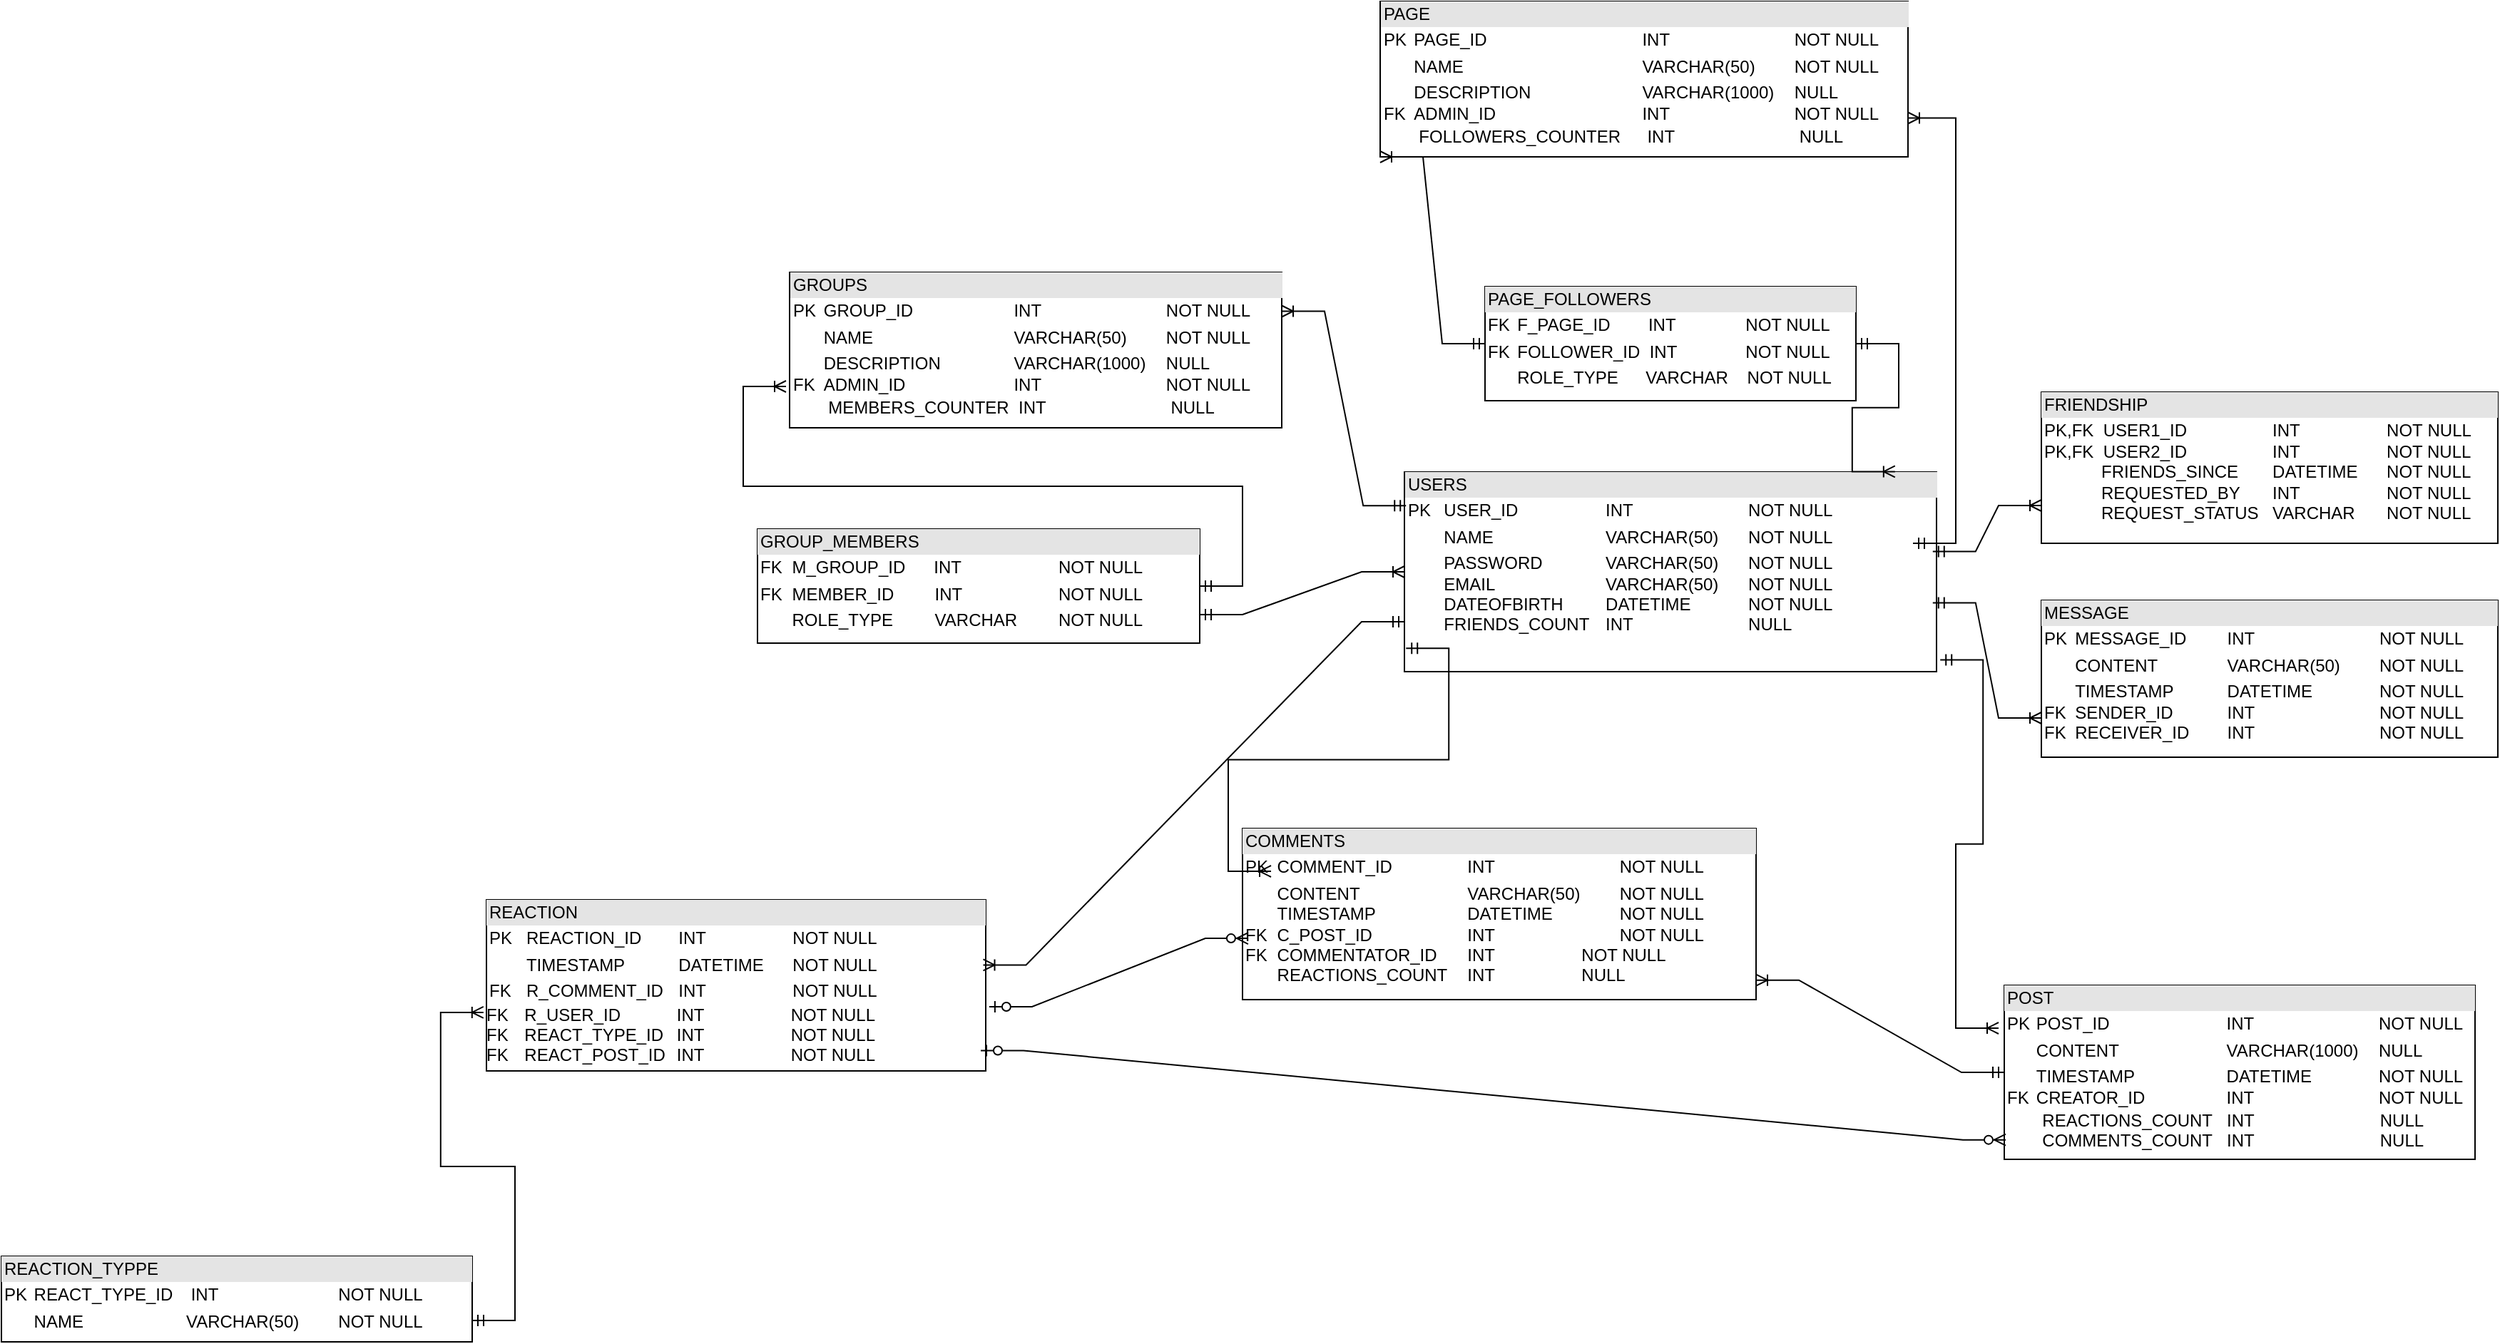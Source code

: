 <mxfile version="24.9.1">
  <diagram name="Страница-1" id="IS2qXMdY61r8HZ79lu6E">
    <mxGraphModel grid="1" page="1" gridSize="10" guides="1" tooltips="1" connect="1" arrows="1" fold="1" pageScale="1" pageWidth="827" pageHeight="1169" math="0" shadow="0">
      <root>
        <mxCell id="0" />
        <mxCell id="1" parent="0" />
        <mxCell id="DYjvcYLRsU3aBC14JjmE-11" value="&lt;div style=&quot;box-sizing:border-box;width:100%;background:#e4e4e4;padding:2px;&quot;&gt;USERS&lt;/div&gt;&lt;table style=&quot;width:100%;font-size:1em;&quot; cellpadding=&quot;2&quot; cellspacing=&quot;0&quot;&gt;&lt;tbody&gt;&lt;tr&gt;&lt;td&gt;PK&lt;/td&gt;&lt;td&gt;USER_ID&amp;nbsp;&lt;span style=&quot;white-space: pre;&quot;&gt;&#x9;&lt;span style=&quot;white-space: pre;&quot;&gt;&#x9;&lt;/span&gt; &lt;/span&gt;&amp;nbsp;INT&amp;nbsp;&lt;span style=&quot;white-space: pre;&quot;&gt;&#x9;&lt;/span&gt;&lt;span style=&quot;white-space: pre;&quot;&gt;&#x9;&lt;span style=&quot;white-space: pre;&quot;&gt;&#x9;&lt;/span&gt;&lt;/span&gt;NOT NULL&lt;/td&gt;&lt;/tr&gt;&lt;tr&gt;&lt;td&gt;&lt;br&gt;&lt;/td&gt;&lt;td&gt;NAME&amp;nbsp;&lt;span style=&quot;white-space: pre;&quot;&gt;&#x9;&lt;/span&gt;&lt;span style=&quot;white-space: pre;&quot;&gt;&#x9;&lt;span style=&quot;white-space: pre;&quot;&gt;&#x9;&lt;/span&gt; &lt;/span&gt;&amp;nbsp;VARCHAR(50)&amp;nbsp;&lt;span style=&quot;white-space: pre;&quot;&gt;&#x9;&lt;/span&gt;NOT NULL&lt;/td&gt;&lt;/tr&gt;&lt;tr&gt;&lt;td&gt;&lt;/td&gt;&lt;td&gt;PASSWORD&lt;span style=&quot;white-space: pre;&quot;&gt;&#x9;&lt;span style=&quot;white-space: pre;&quot;&gt;&#x9;&lt;/span&gt; &lt;/span&gt;&amp;nbsp;VARCHAR(50)&lt;span style=&quot;white-space: pre;&quot;&gt;&#x9;&lt;/span&gt;NOT NULL&lt;br&gt;EMAIL&amp;nbsp;&lt;span style=&quot;white-space: pre;&quot;&gt;&#x9;&lt;/span&gt;&lt;span style=&quot;white-space: pre;&quot;&gt;&#x9;&lt;span style=&quot;white-space: pre;&quot;&gt;&#x9;&lt;/span&gt; &lt;/span&gt;&amp;nbsp;VARCHAR(50)&lt;span style=&quot;white-space: pre;&quot;&gt;&#x9;&lt;/span&gt;NOT NULL&lt;br&gt;DATEOFBIRTH &lt;span style=&quot;white-space: pre;&quot;&gt;&#x9;&lt;/span&gt;&amp;nbsp; DATETIME&lt;span style=&quot;white-space: pre;&quot;&gt;&#x9;&lt;/span&gt;&lt;span style=&quot;white-space: pre;&quot;&gt;&#x9;&lt;/span&gt;NOT NULL&lt;br&gt;FRIENDS_COUNT&lt;span style=&quot;white-space: pre;&quot;&gt;&#x9;&amp;nbsp;&lt;/span&gt;&amp;nbsp;INT&amp;nbsp;&lt;span style=&quot;white-space: pre;&quot;&gt;&#x9;&lt;span style=&quot;white-space: pre;&quot;&gt;&#x9;&lt;/span&gt; &lt;span style=&quot;white-space: pre;&quot;&gt;&#x9;&lt;/span&gt;N&lt;/span&gt;ULL&lt;br&gt;&lt;br&gt;&lt;/td&gt;&lt;/tr&gt;&lt;/tbody&gt;&lt;/table&gt;" style="verticalAlign=top;align=left;overflow=fill;html=1;whiteSpace=wrap;" vertex="1" parent="1">
          <mxGeometry x="853.5" y="640" width="373" height="140" as="geometry" />
        </mxCell>
        <mxCell id="DYjvcYLRsU3aBC14JjmE-16" value="&lt;div style=&quot;box-sizing:border-box;width:100%;background:#e4e4e4;padding:2px;&quot;&gt;FRIENDSHIP&lt;/div&gt;&lt;table style=&quot;width:100%;font-size:1em;&quot; cellpadding=&quot;2&quot; cellspacing=&quot;0&quot;&gt;&lt;tbody&gt;&lt;tr&gt;&lt;td&gt;PK,FK&amp;nbsp; USER1_ID&lt;span style=&quot;white-space: pre;&quot;&gt;&#x9;&lt;span style=&quot;white-space: pre;&quot;&gt;&#x9;&lt;/span&gt;&lt;span style=&quot;white-space: pre;&quot;&gt;&#x9;&lt;/span&gt;&lt;/span&gt;INT&lt;span style=&quot;white-space: pre;&quot;&gt;&#x9;&lt;span style=&quot;white-space: pre;&quot;&gt;&#x9;&#x9;&lt;/span&gt;NOT&lt;/span&gt;&amp;nbsp;&lt;span style=&quot;white-space: pre;&quot;&gt;NULL&lt;br&gt;&lt;/span&gt;PK,FK&amp;nbsp; USER2_ID&lt;span style=&quot;white-space: pre;&quot;&gt;&#x9;&lt;span style=&quot;white-space: pre;&quot;&gt;&#x9;&lt;/span&gt;&lt;span style=&quot;white-space: pre;&quot;&gt;&#x9;&lt;/span&gt;&lt;/span&gt;INT&amp;nbsp;&lt;span style=&quot;white-space: pre;&quot;&gt;&#x9;&lt;/span&gt;&lt;span style=&quot;white-space: pre;&quot;&gt;&#x9;&lt;span style=&quot;white-space: pre;&quot;&gt;&#x9;&lt;/span&gt;&lt;/span&gt;NOT NULL&lt;br&gt;&lt;span style=&quot;white-space: pre;&quot;&gt;&#x9;&lt;/span&gt;&amp;nbsp; &amp;nbsp; FRIENDS_SINCE&amp;nbsp;&lt;span style=&quot;white-space: pre;&quot;&gt;&#x9;&lt;/span&gt;DATETIME&amp;nbsp;&lt;span style=&quot;white-space: pre;&quot;&gt;&#x9;&lt;/span&gt;NOT NULL&lt;br&gt;&lt;span style=&quot;white-space: pre;&quot;&gt;&#x9;&lt;/span&gt;&amp;nbsp; &amp;nbsp; REQUESTED_BY&amp;nbsp;&lt;span style=&quot;white-space: pre;&quot;&gt;&#x9;&lt;/span&gt;INT&amp;nbsp;&lt;span style=&quot;white-space: pre;&quot;&gt;&#x9;&lt;span style=&quot;white-space: pre;&quot;&gt;&#x9;&lt;/span&gt;&lt;span style=&quot;white-space: pre;&quot;&gt;&#x9;&lt;/span&gt;&lt;/span&gt;NOT NULL&lt;br&gt;&lt;span style=&quot;white-space: pre;&quot;&gt;&#x9;&lt;/span&gt;&amp;nbsp; &amp;nbsp; REQUEST_STATUS&lt;span style=&quot;white-space: pre;&quot;&gt;&#x9;&lt;/span&gt;VARCHAR&lt;span style=&quot;white-space: pre;&quot;&gt;&#x9;&lt;/span&gt;NOT NULL&lt;br&gt;&lt;br&gt;&lt;br&gt;&lt;/td&gt;&lt;td&gt;&lt;br&gt;&lt;/td&gt;&lt;/tr&gt;&lt;/tbody&gt;&lt;/table&gt;" style="verticalAlign=top;align=left;overflow=fill;html=1;whiteSpace=wrap;" vertex="1" parent="1">
          <mxGeometry x="1300" y="584" width="320" height="106" as="geometry" />
        </mxCell>
        <mxCell id="DYjvcYLRsU3aBC14JjmE-18" value="&lt;div style=&quot;box-sizing:border-box;width:100%;background:#e4e4e4;padding:2px;&quot;&gt;MESSAGE&lt;/div&gt;&lt;table style=&quot;width:100%;font-size:1em;&quot; cellpadding=&quot;2&quot; cellspacing=&quot;0&quot;&gt;&lt;tbody&gt;&lt;tr&gt;&lt;td&gt;PK&lt;/td&gt;&lt;td&gt;MESSAGE_ID&lt;span style=&quot;white-space: pre;&quot;&gt;&#x9;&lt;/span&gt;&lt;span style=&quot;white-space: pre;&quot;&gt;&#x9;&lt;/span&gt;INT&amp;nbsp;&lt;span style=&quot;white-space: pre;&quot;&gt;&#x9;&lt;/span&gt;&lt;span style=&quot;white-space: pre;&quot;&gt;&#x9;&lt;span style=&quot;white-space: pre;&quot;&gt;&#x9;&lt;/span&gt;&lt;span style=&quot;white-space: pre;&quot;&gt;&#x9;&lt;/span&gt;&lt;/span&gt;NOT NULL&lt;/td&gt;&lt;/tr&gt;&lt;tr&gt;&lt;td&gt;&lt;br&gt;&lt;/td&gt;&lt;td&gt;CONTENT&amp;nbsp;&lt;span style=&quot;white-space: pre;&quot;&gt;&#x9;&lt;/span&gt;&lt;span style=&quot;white-space: pre;&quot;&gt;&#x9;&lt;/span&gt;VARCHAR(50)&lt;span style=&quot;white-space: pre;&quot;&gt;&#x9;&lt;/span&gt;NOT NULL&lt;/td&gt;&lt;/tr&gt;&lt;tr&gt;&lt;td&gt;&lt;br&gt;FK&lt;br&gt;FK&lt;/td&gt;&lt;td&gt;TIMESTAMP&lt;span style=&quot;white-space: pre;&quot;&gt;&#x9;&lt;/span&gt;&lt;span style=&quot;white-space: pre;&quot;&gt;&#x9;&lt;/span&gt;DATETIME&lt;span style=&quot;white-space: pre;&quot;&gt;&#x9;&lt;/span&gt;&lt;span style=&quot;white-space: pre;&quot;&gt;&#x9;&lt;/span&gt;NOT NULL&lt;br&gt;SENDER_ID&lt;span style=&quot;white-space: pre;&quot;&gt;&#x9;&lt;/span&gt;&lt;span style=&quot;white-space: pre;&quot;&gt;&#x9;&lt;/span&gt;INT&amp;nbsp;&lt;span style=&quot;white-space: pre;&quot;&gt;&#x9;&lt;/span&gt;&lt;span style=&quot;white-space: pre;&quot;&gt;&#x9;&lt;/span&gt;&lt;span style=&quot;white-space: pre;&quot;&gt;&#x9;&lt;/span&gt;&lt;span style=&quot;white-space: pre;&quot;&gt;&#x9;&lt;/span&gt;NOT NULL&lt;br&gt;RECEIVER_ID&lt;span style=&quot;white-space: pre;&quot;&gt;&#x9;&lt;/span&gt;INT&amp;nbsp;&lt;span style=&quot;white-space: pre;&quot;&gt;&#x9;&lt;/span&gt;&lt;span style=&quot;white-space: pre;&quot;&gt;&#x9;&lt;/span&gt;&lt;span style=&quot;white-space: pre;&quot;&gt;&#x9;&lt;/span&gt;&lt;span style=&quot;white-space: pre;&quot;&gt;&#x9;&lt;/span&gt;NOT NULL&lt;/td&gt;&lt;/tr&gt;&lt;/tbody&gt;&lt;/table&gt;" style="verticalAlign=top;align=left;overflow=fill;html=1;whiteSpace=wrap;" vertex="1" parent="1">
          <mxGeometry x="1300" y="730" width="320" height="110" as="geometry" />
        </mxCell>
        <mxCell id="DYjvcYLRsU3aBC14JjmE-19" value="&lt;div style=&quot;box-sizing:border-box;width:100%;background:#e4e4e4;padding:2px;&quot;&gt;POST&lt;/div&gt;&lt;table style=&quot;width:100%;font-size:1em;&quot; cellpadding=&quot;2&quot; cellspacing=&quot;0&quot;&gt;&lt;tbody&gt;&lt;tr&gt;&lt;td&gt;PK&lt;/td&gt;&lt;td&gt;POST_ID&amp;nbsp;&lt;span style=&quot;white-space: pre;&quot;&gt;&#x9;&lt;span style=&quot;white-space: pre;&quot;&gt;&#x9;&lt;/span&gt;&lt;span style=&quot;white-space: pre;&quot;&gt;&#x9;&lt;/span&gt;&lt;/span&gt;INT&amp;nbsp;&lt;span style=&quot;white-space: pre;&quot;&gt;&#x9;&lt;/span&gt;&lt;span style=&quot;white-space: pre;&quot;&gt;&#x9;&lt;span style=&quot;white-space: pre;&quot;&gt;&#x9;&lt;/span&gt;&lt;span style=&quot;white-space: pre;&quot;&gt;&#x9;&lt;/span&gt;&lt;/span&gt;NOT NULL&lt;/td&gt;&lt;/tr&gt;&lt;tr&gt;&lt;td&gt;&lt;br&gt;&lt;/td&gt;&lt;td&gt;CONTENT&amp;nbsp;&lt;span style=&quot;white-space: pre;&quot;&gt;&#x9;&lt;span style=&quot;white-space: pre;&quot;&gt;&#x9;&lt;/span&gt;&lt;span style=&quot;white-space: pre;&quot;&gt;&#x9;&lt;/span&gt;&lt;/span&gt;VARCHAR(1000)&amp;nbsp;&lt;span style=&quot;white-space: pre;&quot;&gt;&#x9;&lt;/span&gt;NULL&lt;/td&gt;&lt;/tr&gt;&lt;tr&gt;&lt;td&gt;&lt;br&gt;FK&lt;/td&gt;&lt;td&gt;TIMESTAMP&amp;nbsp;&lt;span style=&quot;white-space: pre;&quot;&gt;&#x9;&lt;span style=&quot;white-space: pre;&quot;&gt;&#x9;&lt;/span&gt;&lt;span style=&quot;white-space: pre;&quot;&gt;&#x9;&lt;/span&gt;&lt;/span&gt;DATETIME&lt;span style=&quot;white-space: pre;&quot;&gt;&#x9;&lt;/span&gt;&lt;span style=&quot;white-space: pre;&quot;&gt;&#x9;&lt;/span&gt;NOT NULL&lt;br&gt;CREATOR_ID&lt;span style=&quot;white-space: pre;&quot;&gt;&#x9;&lt;/span&gt;&lt;span style=&quot;white-space: pre;&quot;&gt;&#x9;&lt;/span&gt;&lt;span style=&quot;white-space: pre;&quot;&gt;&#x9;&lt;/span&gt;INT&lt;span style=&quot;white-space: pre;&quot;&gt;&#x9;&lt;/span&gt;&lt;span style=&quot;white-space: pre;&quot;&gt;&#x9;&lt;/span&gt;&lt;span style=&quot;white-space: pre;&quot;&gt;&#x9;&lt;/span&gt;&lt;span style=&quot;white-space: pre;&quot;&gt;&#x9;&lt;/span&gt;NOT NULL&lt;br&gt;&lt;/td&gt;&lt;/tr&gt;&lt;/tbody&gt;&lt;/table&gt;&lt;span style=&quot;white-space: pre;&quot;&gt;&#x9;&lt;/span&gt;REACTIONS_COUNT&amp;nbsp; &amp;nbsp;INT&lt;span style=&quot;white-space: pre;&quot;&gt;&#x9;&lt;/span&gt;&lt;span style=&quot;white-space: pre;&quot;&gt;&#x9;&lt;/span&gt;&amp;nbsp; &lt;span style=&quot;white-space: pre;&quot;&gt;&#x9;&amp;nbsp;&lt;/span&gt;&amp;nbsp; &amp;nbsp; &amp;nbsp; NULL&lt;div&gt;&lt;span style=&quot;white-space: pre;&quot;&gt;&#x9;&lt;/span&gt;COMMENTS_COUNT&amp;nbsp; &amp;nbsp;INT&lt;span style=&quot;white-space: pre;&quot;&gt;&#x9;&lt;/span&gt;&lt;span style=&quot;white-space: pre;&quot;&gt;&#x9;&lt;/span&gt;&lt;span style=&quot;white-space: pre;&quot;&gt;&#x9;&lt;/span&gt;&amp;nbsp; &amp;nbsp; &amp;nbsp; &amp;nbsp;NULL&lt;br&gt;&lt;/div&gt;" style="verticalAlign=top;align=left;overflow=fill;html=1;whiteSpace=wrap;" vertex="1" parent="1">
          <mxGeometry x="1274" y="1000" width="330" height="122" as="geometry" />
        </mxCell>
        <mxCell id="DYjvcYLRsU3aBC14JjmE-20" value="&lt;div style=&quot;box-sizing:border-box;width:100%;background:#e4e4e4;padding:2px;&quot;&gt;REACTION&lt;/div&gt;&lt;table style=&quot;width:100%;font-size:1em;&quot; cellpadding=&quot;2&quot; cellspacing=&quot;0&quot;&gt;&lt;tbody&gt;&lt;tr&gt;&lt;td&gt;PK&lt;/td&gt;&lt;td&gt;REACTION_ID&lt;span style=&quot;white-space: pre;&quot;&gt;&#x9;&lt;/span&gt;INT&amp;nbsp;&lt;span style=&quot;white-space: pre;&quot;&gt;&#x9;&lt;/span&gt;&lt;span style=&quot;white-space: pre;&quot;&gt;&#x9;&lt;span style=&quot;white-space: pre;&quot;&gt;&#x9;&lt;/span&gt;&lt;/span&gt;NOT NULL&lt;br&gt;&lt;/td&gt;&lt;/tr&gt;&lt;tr&gt;&lt;td&gt;&lt;br&gt;&lt;/td&gt;&lt;td&gt;TIMESTAMP&lt;span style=&quot;white-space: pre;&quot;&gt;&#x9;&lt;/span&gt;&lt;span style=&quot;white-space: pre;&quot;&gt;&#x9;&lt;/span&gt;DATETIME&lt;span style=&quot;white-space: pre;&quot;&gt;&#x9;&lt;/span&gt;NOT NULL&lt;/td&gt;&lt;/tr&gt;&lt;tr&gt;&lt;td&gt;FK&lt;/td&gt;&lt;td&gt;R_COMMENT_ID&lt;span style=&quot;white-space: pre;&quot;&gt;&#x9;&lt;/span&gt;INT&lt;span style=&quot;white-space: pre;&quot;&gt;&#x9;&lt;/span&gt;&lt;span style=&quot;white-space: pre;&quot;&gt;&#x9;&lt;span style=&quot;white-space: pre;&quot;&gt;&#x9;&lt;/span&gt;&lt;/span&gt;NOT NULL&lt;br&gt;&lt;/td&gt;&lt;/tr&gt;&lt;/tbody&gt;&lt;/table&gt;FK&lt;span style=&quot;white-space: pre;&quot;&gt;&#x9;&lt;/span&gt;R_USER_ID&lt;span style=&quot;white-space: pre;&quot;&gt;&#x9;&lt;/span&gt;&lt;span style=&quot;white-space: pre;&quot;&gt;&#x9;&lt;/span&gt;INT&lt;span style=&quot;white-space: pre;&quot;&gt;&#x9;&lt;/span&gt;&lt;span style=&quot;white-space: pre;&quot;&gt;&#x9;&lt;span style=&quot;white-space: pre;&quot;&gt;&#x9;&lt;/span&gt;&lt;/span&gt;NOT NULL&lt;div&gt;FK&lt;span style=&quot;white-space: pre;&quot;&gt;&#x9;&lt;/span&gt;REACT_TYPE_ID&lt;span style=&quot;white-space: pre;&quot;&gt;&#x9;&lt;/span&gt;INT&lt;span style=&quot;white-space: pre;&quot;&gt;&#x9;&lt;/span&gt;&lt;span style=&quot;white-space: pre;&quot;&gt;&#x9;&lt;/span&gt;&lt;span style=&quot;white-space: pre;&quot;&gt;&#x9;&lt;/span&gt;NOT NULL&lt;/div&gt;&lt;div&gt;FK&lt;span style=&quot;white-space: pre;&quot;&gt;&#x9;&lt;/span&gt;REACT_POST_ID&lt;span style=&quot;white-space: pre;&quot;&gt;&#x9;&lt;/span&gt;INT&lt;span style=&quot;white-space: pre;&quot;&gt;&#x9;&lt;/span&gt;&lt;span style=&quot;white-space: pre;&quot;&gt;&#x9;&lt;/span&gt;&lt;span style=&quot;white-space: pre;&quot;&gt;&#x9;&lt;/span&gt;NOT NULL&lt;/div&gt;" style="verticalAlign=top;align=left;overflow=fill;html=1;whiteSpace=wrap;" vertex="1" parent="1">
          <mxGeometry x="210" y="940" width="350" height="120" as="geometry" />
        </mxCell>
        <mxCell id="DYjvcYLRsU3aBC14JjmE-21" value="&lt;div style=&quot;box-sizing:border-box;width:100%;background:#e4e4e4;padding:2px;&quot;&gt;REACTION_TYPPE&lt;/div&gt;&lt;table style=&quot;width:100%;font-size:1em;&quot; cellpadding=&quot;2&quot; cellspacing=&quot;0&quot;&gt;&lt;tbody&gt;&lt;tr&gt;&lt;td&gt;PK&lt;/td&gt;&lt;td&gt;REACT_TYPE_ID&lt;span style=&quot;white-space: pre;&quot;&gt;&#x9;&lt;/span&gt;&amp;nbsp;INT&lt;span style=&quot;white-space: pre;&quot;&gt;&#x9;&lt;/span&gt;&lt;span style=&quot;white-space: pre;&quot;&gt;&#x9;&lt;span style=&quot;white-space: pre;&quot;&gt;&#x9;&lt;span style=&quot;white-space: pre;&quot;&gt;&#x9;&lt;/span&gt;&lt;/span&gt;&lt;/span&gt;NOT NULL&lt;/td&gt;&lt;/tr&gt;&lt;tr&gt;&lt;td&gt;&lt;br&gt;&lt;/td&gt;&lt;td&gt;NAME&amp;nbsp;&lt;span style=&quot;white-space: pre;&quot;&gt;&#x9;&lt;/span&gt;&lt;span style=&quot;white-space: pre;&quot;&gt;&#x9;&lt;span style=&quot;white-space: pre;&quot;&gt;&#x9;&lt;/span&gt;&lt;/span&gt;VARCHAR(50)&lt;span style=&quot;white-space: pre;&quot;&gt;&#x9;&lt;/span&gt;NOT NULL&lt;span style=&quot;white-space: pre;&quot;&gt;&#x9;&lt;/span&gt;&lt;/td&gt;&lt;/tr&gt;&lt;/tbody&gt;&lt;/table&gt;" style="verticalAlign=top;align=left;overflow=fill;html=1;whiteSpace=wrap;" vertex="1" parent="1">
          <mxGeometry x="-130" y="1190" width="330" height="60" as="geometry" />
        </mxCell>
        <mxCell id="DYjvcYLRsU3aBC14JjmE-22" value="&lt;div style=&quot;box-sizing:border-box;width:100%;background:#e4e4e4;padding:2px;&quot;&gt;COMMENTS&lt;/div&gt;&lt;table style=&quot;width:100%;font-size:1em;&quot; cellpadding=&quot;2&quot; cellspacing=&quot;0&quot;&gt;&lt;tbody&gt;&lt;tr&gt;&lt;td&gt;PK&lt;/td&gt;&lt;td&gt;COMMENT_ID&lt;span style=&quot;white-space: pre;&quot;&gt;&#x9;&lt;span style=&quot;white-space: pre;&quot;&gt;&#x9;&lt;/span&gt;&lt;/span&gt;INT&lt;span style=&quot;white-space: pre;&quot;&gt;&#x9;&lt;/span&gt;&lt;span style=&quot;white-space: pre;&quot;&gt;&#x9;&lt;span style=&quot;white-space: pre;&quot;&gt;&#x9;&lt;/span&gt;&lt;span style=&quot;white-space: pre;&quot;&gt;&#x9;&lt;/span&gt;&lt;/span&gt;NOT NULL&lt;/td&gt;&lt;/tr&gt;&lt;tr&gt;&lt;td&gt;&lt;br&gt;FK&lt;br&gt;FK&lt;/td&gt;&lt;td&gt;CONTENT&lt;span style=&quot;white-space: pre;&quot;&gt;&#x9;&lt;/span&gt;&lt;span style=&quot;white-space: pre;&quot;&gt;&#x9;&lt;span style=&quot;white-space: pre;&quot;&gt;&#x9;&lt;/span&gt;&lt;/span&gt;VARCHAR(50)&lt;span style=&quot;white-space: pre;&quot;&gt;&#x9;&lt;/span&gt;NOT NULL&lt;br&gt;TIMESTAMP&lt;span style=&quot;white-space: pre;&quot;&gt;&#x9;&lt;/span&gt;&lt;span style=&quot;white-space: pre;&quot;&gt;&#x9;&lt;span style=&quot;white-space: pre;&quot;&gt;&#x9;&lt;/span&gt;&lt;/span&gt;DATETIME&lt;span style=&quot;white-space: pre;&quot;&gt;&#x9;&lt;/span&gt;&lt;span style=&quot;white-space: pre;&quot;&gt;&#x9;&lt;/span&gt;NOT NULL&lt;br&gt;C_POST_ID&lt;span style=&quot;white-space: pre;&quot;&gt;&#x9;&lt;/span&gt;&lt;span style=&quot;white-space: pre;&quot;&gt;&#x9;&lt;span style=&quot;white-space: pre;&quot;&gt;&#x9;&lt;/span&gt;&lt;/span&gt;INT&lt;span style=&quot;white-space: pre;&quot;&gt;&#x9;&lt;/span&gt;&lt;span style=&quot;white-space: pre;&quot;&gt;&#x9;&lt;/span&gt;&lt;span style=&quot;white-space: pre;&quot;&gt;&#x9;&lt;/span&gt;&lt;span style=&quot;white-space: pre;&quot;&gt;&#x9;&lt;/span&gt;NOT NULL&lt;br&gt;COMMENTATOR_ID&lt;span style=&quot;white-space: pre;&quot;&gt;&#x9;&lt;/span&gt;INT&lt;span style=&quot;white-space: pre;&quot;&gt;&#x9;&lt;/span&gt;&lt;span style=&quot;white-space: pre;&quot;&gt;&#x9;&lt;/span&gt;&lt;span style=&quot;white-space: pre;&quot;&gt;&#x9;&lt;/span&gt;NOT NULL&lt;br&gt;REACTIONS_COUNT&lt;span style=&quot;white-space: pre;&quot;&gt;&#x9;&lt;/span&gt;INT&lt;span style=&quot;white-space: pre;&quot;&gt;&#x9;&lt;/span&gt;&lt;span style=&quot;white-space: pre;&quot;&gt;&#x9;&lt;/span&gt;&lt;span style=&quot;white-space: pre;&quot;&gt;&#x9;&lt;/span&gt;NULL&lt;span style=&quot;white-space: pre;&quot;&gt;&#x9;&lt;/span&gt;&lt;/td&gt;&lt;/tr&gt;&lt;/tbody&gt;&lt;/table&gt;" style="verticalAlign=top;align=left;overflow=fill;html=1;whiteSpace=wrap;" vertex="1" parent="1">
          <mxGeometry x="740" y="890" width="360" height="120" as="geometry" />
        </mxCell>
        <mxCell id="DYjvcYLRsU3aBC14JjmE-23" value="&lt;div style=&quot;box-sizing:border-box;width:100%;background:#e4e4e4;padding:2px;&quot;&gt;GROUPS&lt;/div&gt;&lt;table style=&quot;width:100%;font-size:1em;&quot; cellpadding=&quot;2&quot; cellspacing=&quot;0&quot;&gt;&lt;tbody&gt;&lt;tr&gt;&lt;td&gt;PK&lt;/td&gt;&lt;td&gt;GROUP_ID&lt;span style=&quot;white-space: pre;&quot;&gt;&#x9;&lt;/span&gt;&amp;nbsp; &lt;span style=&quot;white-space: pre;&quot;&gt;&#x9;&lt;span style=&quot;white-space: pre;&quot;&gt;&#x9;&lt;/span&gt;&lt;/span&gt;INT&lt;span style=&quot;white-space: pre;&quot;&gt;&#x9;&lt;/span&gt;&lt;span style=&quot;white-space: pre;&quot;&gt;&#x9;&lt;/span&gt;&amp;nbsp;&lt;span style=&quot;white-space: pre;&quot;&gt;&#x9;&lt;/span&gt;&lt;span style=&quot;white-space: pre;&quot;&gt;&#x9;&lt;/span&gt;NOT NULL&lt;/td&gt;&lt;/tr&gt;&lt;tr&gt;&lt;td&gt;&lt;br&gt;&lt;/td&gt;&lt;td&gt;NAME&amp;nbsp;&lt;span style=&quot;white-space: pre;&quot;&gt;&#x9;&lt;/span&gt;&lt;span style=&quot;white-space: pre;&quot;&gt;&#x9;&lt;span style=&quot;white-space: pre;&quot;&gt;&#x9;&lt;span style=&quot;white-space: pre;&quot;&gt;&#x9;&lt;/span&gt;&lt;/span&gt;&lt;/span&gt;VARCHAR(50)&lt;span style=&quot;white-space: pre;&quot;&gt;&#x9;&lt;/span&gt;NOT NULL&lt;/td&gt;&lt;/tr&gt;&lt;tr&gt;&lt;td&gt;&lt;br&gt;FK&lt;/td&gt;&lt;td&gt;DESCRIPTION &lt;span style=&quot;white-space: pre;&quot;&gt;&#x9;&lt;/span&gt;&lt;span style=&quot;white-space: pre;&quot;&gt;&#x9;&lt;/span&gt;VARCHAR(1000)&lt;span style=&quot;white-space: pre;&quot;&gt;&#x9;&lt;/span&gt;NULL&lt;br&gt;ADMIN_ID&lt;span style=&quot;white-space: pre;&quot;&gt;&#x9;&lt;/span&gt;&amp;nbsp; &lt;span style=&quot;white-space: pre;&quot;&gt;&#x9;&lt;/span&gt;&lt;span style=&quot;white-space: pre;&quot;&gt;&#x9;&lt;/span&gt;INT&lt;span style=&quot;white-space: pre;&quot;&gt;&#x9;&lt;/span&gt;&lt;span style=&quot;white-space: pre;&quot;&gt;&#x9;&lt;/span&gt;&lt;span style=&quot;white-space: pre;&quot;&gt;&#x9;&lt;/span&gt;&lt;span style=&quot;white-space: pre;&quot;&gt;&#x9;&lt;/span&gt;NOT NULL&lt;br&gt;&lt;/td&gt;&lt;/tr&gt;&lt;/tbody&gt;&lt;/table&gt;&lt;span style=&quot;white-space: pre;&quot;&gt;&#x9;&lt;/span&gt;MEMBERS_COUNTER&lt;span style=&quot;white-space: pre;&quot;&gt;&#x9;&lt;/span&gt;INT&lt;span style=&quot;white-space: pre;&quot;&gt;&#x9;&lt;/span&gt;&lt;span style=&quot;white-space: pre;&quot;&gt;&#x9;&lt;span style=&quot;white-space: pre;&quot;&gt;&#x9;&lt;/span&gt;&lt;span style=&quot;white-space: pre;&quot;&gt;&#x9;&lt;/span&gt;&lt;/span&gt;NULL" style="verticalAlign=top;align=left;overflow=fill;html=1;whiteSpace=wrap;" vertex="1" parent="1">
          <mxGeometry x="422.5" y="500" width="345" height="109" as="geometry" />
        </mxCell>
        <mxCell id="DYjvcYLRsU3aBC14JjmE-24" value="&lt;div style=&quot;box-sizing:border-box;width:100%;background:#e4e4e4;padding:2px;&quot;&gt;PAGE&lt;/div&gt;&lt;table style=&quot;width:100%;font-size:1em;&quot; cellpadding=&quot;2&quot; cellspacing=&quot;0&quot;&gt;&lt;tbody&gt;&lt;tr&gt;&lt;td&gt;PK&lt;/td&gt;&lt;td&gt;PAGE_ID&lt;span style=&quot;white-space: pre;&quot;&gt;&#x9;&lt;/span&gt;&lt;span style=&quot;white-space: pre;&quot;&gt;&#x9;&lt;/span&gt;&amp;nbsp; &lt;span style=&quot;white-space: pre;&quot;&gt;&#x9;&lt;span style=&quot;white-space: pre;&quot;&gt;&#x9;&lt;span style=&quot;white-space: pre;&quot;&gt;&#x9;&lt;/span&gt;&lt;/span&gt;&lt;/span&gt;INT&lt;span style=&quot;white-space: pre;&quot;&gt;&#x9;&lt;/span&gt;&lt;span style=&quot;white-space: pre;&quot;&gt;&#x9;&lt;/span&gt;&amp;nbsp;&lt;span style=&quot;white-space: pre;&quot;&gt;&#x9;&lt;/span&gt;&lt;span style=&quot;white-space: pre;&quot;&gt;&#x9;&lt;/span&gt;NOT NULL&lt;/td&gt;&lt;/tr&gt;&lt;tr&gt;&lt;td&gt;&lt;br&gt;&lt;/td&gt;&lt;td&gt;NAME&amp;nbsp;&lt;span style=&quot;white-space: pre;&quot;&gt;&#x9;&lt;/span&gt;&lt;span style=&quot;white-space: pre;&quot;&gt;&#x9;&lt;span style=&quot;white-space: pre;&quot;&gt;&#x9;&lt;span style=&quot;white-space: pre;&quot;&gt;&#x9;&lt;span style=&quot;white-space: pre;&quot;&gt;&#x9;&lt;/span&gt;&lt;/span&gt;&lt;/span&gt;&lt;/span&gt;VARCHAR(50)&lt;span style=&quot;white-space: pre;&quot;&gt;&#x9;&lt;/span&gt;NOT NULL&lt;/td&gt;&lt;/tr&gt;&lt;tr&gt;&lt;td&gt;&lt;br&gt;FK&lt;/td&gt;&lt;td&gt;DESCRIPTION &lt;span style=&quot;white-space: pre;&quot;&gt;&#x9;&lt;/span&gt;&lt;span style=&quot;white-space: pre;&quot;&gt;&#x9;&lt;span style=&quot;white-space: pre;&quot;&gt;&#x9;&lt;/span&gt;&lt;/span&gt;VARCHAR(1000)&lt;span style=&quot;white-space: pre;&quot;&gt;&#x9;&lt;/span&gt;NULL&lt;br&gt;ADMIN_ID&lt;span style=&quot;white-space: pre;&quot;&gt;&#x9;&lt;/span&gt;&amp;nbsp; &lt;span style=&quot;white-space: pre;&quot;&gt;&#x9;&lt;/span&gt;&lt;span style=&quot;white-space: pre;&quot;&gt;&#x9;&lt;span style=&quot;white-space: pre;&quot;&gt;&#x9;&lt;/span&gt;&lt;/span&gt;INT&lt;span style=&quot;white-space: pre;&quot;&gt;&#x9;&lt;/span&gt;&lt;span style=&quot;white-space: pre;&quot;&gt;&#x9;&lt;/span&gt;&lt;span style=&quot;white-space: pre;&quot;&gt;&#x9;&lt;/span&gt;&lt;span style=&quot;white-space: pre;&quot;&gt;&#x9;&lt;/span&gt;NOT NULL&lt;br&gt;&lt;/td&gt;&lt;/tr&gt;&lt;/tbody&gt;&lt;/table&gt;&lt;span style=&quot;white-space: pre;&quot;&gt;&#x9;&lt;/span&gt;FOLLOWERS_COUNTER&lt;span style=&quot;white-space: pre;&quot;&gt;&#x9;&lt;/span&gt;INT&lt;span style=&quot;white-space: pre;&quot;&gt;&#x9;&lt;/span&gt;&lt;span style=&quot;white-space: pre;&quot;&gt;&#x9;&lt;span style=&quot;white-space: pre;&quot;&gt;&#x9;&lt;/span&gt;&lt;span style=&quot;white-space: pre;&quot;&gt;&#x9;&lt;/span&gt;&lt;/span&gt;NULL" style="verticalAlign=top;align=left;overflow=fill;html=1;whiteSpace=wrap;" vertex="1" parent="1">
          <mxGeometry x="836.5" y="310" width="370" height="109" as="geometry" />
        </mxCell>
        <mxCell id="DYjvcYLRsU3aBC14JjmE-25" value="&lt;div style=&quot;box-sizing:border-box;width:100%;background:#e4e4e4;padding:2px;&quot;&gt;GROUP_MEMBERS&lt;/div&gt;&lt;table style=&quot;width:100%;font-size:1em;&quot; cellpadding=&quot;2&quot; cellspacing=&quot;0&quot;&gt;&lt;tbody&gt;&lt;tr&gt;&lt;td&gt;FK&lt;/td&gt;&lt;td&gt;M_GROUP_ID&amp;nbsp; &amp;nbsp; &amp;nbsp; INT&lt;span style=&quot;white-space: pre;&quot;&gt;&#x9;&lt;span style=&quot;white-space: pre;&quot;&gt;&#x9;&lt;span style=&quot;white-space: pre;&quot;&gt;&#x9;&lt;/span&gt;&lt;/span&gt;&lt;/span&gt;NOT NULL&lt;/td&gt;&lt;/tr&gt;&lt;tr&gt;&lt;td&gt;FK&lt;/td&gt;&lt;td&gt;MEMBER_ID&amp;nbsp;&amp;nbsp;&lt;span style=&quot;white-space: pre;&quot;&gt;&#x9;&amp;nbsp;&lt;/span&gt;&amp;nbsp; &amp;nbsp; &amp;nbsp;INT&lt;span style=&quot;white-space: pre;&quot;&gt;&#x9;&lt;span style=&quot;white-space: pre;&quot;&gt;&#x9;&lt;span style=&quot;white-space: pre;&quot;&gt;&#x9;&lt;/span&gt;&lt;/span&gt;&lt;/span&gt;NOT NULL&lt;/td&gt;&lt;/tr&gt;&lt;tr&gt;&lt;td&gt;&lt;/td&gt;&lt;td&gt;ROLE_TYPE&amp;nbsp;&lt;span style=&quot;white-space: pre;&quot;&gt;&#x9;&lt;/span&gt;&amp;nbsp; &amp;nbsp; &amp;nbsp; VARCHAR&lt;span style=&quot;white-space: pre;&quot;&gt;&#x9;&lt;span style=&quot;white-space: pre;&quot;&gt;&#x9;&lt;/span&gt;&lt;/span&gt;NOT NULL&lt;/td&gt;&lt;/tr&gt;&lt;/tbody&gt;&lt;/table&gt;" style="verticalAlign=top;align=left;overflow=fill;html=1;whiteSpace=wrap;" vertex="1" parent="1">
          <mxGeometry x="400" y="680" width="310" height="80" as="geometry" />
        </mxCell>
        <mxCell id="DYjvcYLRsU3aBC14JjmE-26" value="&lt;div style=&quot;box-sizing:border-box;width:100%;background:#e4e4e4;padding:2px;&quot;&gt;PAGE_FOLLOWERS&lt;/div&gt;&lt;table style=&quot;width:100%;font-size:1em;&quot; cellpadding=&quot;2&quot; cellspacing=&quot;0&quot;&gt;&lt;tbody&gt;&lt;tr&gt;&lt;td&gt;FK&lt;/td&gt;&lt;td&gt;F_PAGE_ID&amp;nbsp; &amp;nbsp; &amp;nbsp; &amp;nbsp; INT&lt;span style=&quot;white-space: pre;&quot;&gt;&#x9;&lt;span style=&quot;white-space: pre;&quot;&gt;&#x9;&lt;/span&gt;&lt;/span&gt;NOT NULL&lt;/td&gt;&lt;/tr&gt;&lt;tr&gt;&lt;td&gt;FK&lt;/td&gt;&lt;td&gt;FOLLOWER_ID&amp;nbsp;&amp;nbsp;INT&lt;span style=&quot;white-space: pre;&quot;&gt;&#x9;&lt;span style=&quot;white-space: pre;&quot;&gt;&#x9;&lt;/span&gt;&lt;/span&gt;NOT NULL&lt;br&gt;&lt;/td&gt;&lt;/tr&gt;&lt;tr&gt;&lt;td&gt;&lt;/td&gt;&lt;td&gt;ROLE_TYPE&lt;span style=&quot;white-space: pre;&quot;&gt;&#x9;&lt;/span&gt;&amp;nbsp; &amp;nbsp;VARCHAR&amp;nbsp; &amp;nbsp; NOT NULL&lt;/td&gt;&lt;/tr&gt;&lt;/tbody&gt;&lt;/table&gt;" style="verticalAlign=top;align=left;overflow=fill;html=1;whiteSpace=wrap;" vertex="1" parent="1">
          <mxGeometry x="910" y="510" width="260" height="80" as="geometry" />
        </mxCell>
        <mxCell id="MYnydAZiJLJ1BCZ15Rt8-1" value="" style="edgeStyle=entityRelationEdgeStyle;fontSize=12;html=1;endArrow=ERoneToMany;startArrow=ERmandOne;rounded=0;entryX=1;entryY=0.75;entryDx=0;entryDy=0;" edge="1" parent="1" target="DYjvcYLRsU3aBC14JjmE-24">
          <mxGeometry width="100" height="100" relative="1" as="geometry">
            <mxPoint x="1210" y="690" as="sourcePoint" />
            <mxPoint x="830" y="380.0" as="targetPoint" />
            <Array as="points">
              <mxPoint x="750" y="468.25" />
              <mxPoint x="800" y="618.25" />
              <mxPoint x="710" y="533.25" />
              <mxPoint x="780" y="558.25" />
              <mxPoint x="810" y="588.25" />
              <mxPoint x="750" y="458.25" />
              <mxPoint x="730" y="418.25" />
            </Array>
          </mxGeometry>
        </mxCell>
        <mxCell id="MYnydAZiJLJ1BCZ15Rt8-2" value="" style="edgeStyle=entityRelationEdgeStyle;fontSize=12;html=1;endArrow=ERoneToMany;startArrow=ERmandOne;rounded=0;entryX=1;entryY=0.25;entryDx=0;entryDy=0;exitX=0.003;exitY=0.169;exitDx=0;exitDy=0;exitPerimeter=0;" edge="1" parent="1" source="DYjvcYLRsU3aBC14JjmE-11" target="DYjvcYLRsU3aBC14JjmE-23">
          <mxGeometry width="100" height="100" relative="1" as="geometry">
            <mxPoint x="750" y="720" as="sourcePoint" />
            <mxPoint x="850" y="620" as="targetPoint" />
          </mxGeometry>
        </mxCell>
        <mxCell id="MYnydAZiJLJ1BCZ15Rt8-3" value="" style="edgeStyle=entityRelationEdgeStyle;fontSize=12;html=1;endArrow=ERoneToMany;startArrow=ERmandOne;rounded=0;exitX=1;exitY=0.75;exitDx=0;exitDy=0;entryX=0;entryY=0.5;entryDx=0;entryDy=0;" edge="1" parent="1" source="DYjvcYLRsU3aBC14JjmE-25" target="DYjvcYLRsU3aBC14JjmE-11">
          <mxGeometry width="100" height="100" relative="1" as="geometry">
            <mxPoint x="680" y="780" as="sourcePoint" />
            <mxPoint x="780" y="680" as="targetPoint" />
          </mxGeometry>
        </mxCell>
        <mxCell id="MYnydAZiJLJ1BCZ15Rt8-4" value="" style="edgeStyle=entityRelationEdgeStyle;fontSize=12;html=1;endArrow=ERoneToMany;startArrow=ERmandOne;rounded=0;exitX=1;exitY=0.5;exitDx=0;exitDy=0;entryX=0.922;entryY=-0.002;entryDx=0;entryDy=0;entryPerimeter=0;" edge="1" parent="1" source="DYjvcYLRsU3aBC14JjmE-26" target="DYjvcYLRsU3aBC14JjmE-11">
          <mxGeometry width="100" height="100" relative="1" as="geometry">
            <mxPoint x="1180.0" y="561.02" as="sourcePoint" />
            <mxPoint x="1089.39" y="660" as="targetPoint" />
          </mxGeometry>
        </mxCell>
        <mxCell id="MYnydAZiJLJ1BCZ15Rt8-5" value="" style="edgeStyle=entityRelationEdgeStyle;fontSize=12;html=1;endArrow=ERoneToMany;startArrow=ERmandOne;rounded=0;entryX=0;entryY=0.75;entryDx=0;entryDy=0;exitX=0.993;exitY=0.655;exitDx=0;exitDy=0;exitPerimeter=0;" edge="1" parent="1" source="DYjvcYLRsU3aBC14JjmE-11" target="DYjvcYLRsU3aBC14JjmE-18">
          <mxGeometry width="100" height="100" relative="1" as="geometry">
            <mxPoint x="1130" y="950" as="sourcePoint" />
            <mxPoint x="1230" y="850" as="targetPoint" />
          </mxGeometry>
        </mxCell>
        <mxCell id="MYnydAZiJLJ1BCZ15Rt8-6" value="" style="edgeStyle=entityRelationEdgeStyle;fontSize=12;html=1;endArrow=ERoneToMany;startArrow=ERmandOne;rounded=0;exitX=0.003;exitY=0.883;exitDx=0;exitDy=0;exitPerimeter=0;" edge="1" parent="1" source="DYjvcYLRsU3aBC14JjmE-11">
          <mxGeometry width="100" height="100" relative="1" as="geometry">
            <mxPoint x="890" y="940" as="sourcePoint" />
            <mxPoint x="760" y="920" as="targetPoint" />
          </mxGeometry>
        </mxCell>
        <mxCell id="MYnydAZiJLJ1BCZ15Rt8-7" value="" style="edgeStyle=entityRelationEdgeStyle;fontSize=12;html=1;endArrow=ERoneToMany;startArrow=ERmandOne;rounded=0;exitX=0;exitY=0.75;exitDx=0;exitDy=0;entryX=0.995;entryY=0.381;entryDx=0;entryDy=0;entryPerimeter=0;" edge="1" parent="1" source="DYjvcYLRsU3aBC14JjmE-11" target="DYjvcYLRsU3aBC14JjmE-20">
          <mxGeometry width="100" height="100" relative="1" as="geometry">
            <mxPoint x="620" y="900" as="sourcePoint" />
            <mxPoint x="720" y="800" as="targetPoint" />
          </mxGeometry>
        </mxCell>
        <mxCell id="MYnydAZiJLJ1BCZ15Rt8-8" value="" style="edgeStyle=entityRelationEdgeStyle;fontSize=12;html=1;endArrow=ERoneToMany;startArrow=ERmandOne;rounded=0;entryX=0;entryY=0.75;entryDx=0;entryDy=0;exitX=0.993;exitY=0.398;exitDx=0;exitDy=0;exitPerimeter=0;" edge="1" parent="1" source="DYjvcYLRsU3aBC14JjmE-11" target="DYjvcYLRsU3aBC14JjmE-16">
          <mxGeometry width="100" height="100" relative="1" as="geometry">
            <mxPoint x="962" y="940" as="sourcePoint" />
            <mxPoint x="1062" y="840" as="targetPoint" />
            <Array as="points">
              <mxPoint x="1260" y="710" />
            </Array>
          </mxGeometry>
        </mxCell>
        <mxCell id="MYnydAZiJLJ1BCZ15Rt8-9" value="" style="edgeStyle=entityRelationEdgeStyle;fontSize=12;html=1;endArrow=ERoneToMany;startArrow=ERmandOne;rounded=0;exitX=0;exitY=0.5;exitDx=0;exitDy=0;entryX=0;entryY=1;entryDx=0;entryDy=0;" edge="1" parent="1" source="DYjvcYLRsU3aBC14JjmE-26" target="DYjvcYLRsU3aBC14JjmE-24">
          <mxGeometry width="100" height="100" relative="1" as="geometry">
            <mxPoint x="920" y="505" as="sourcePoint" />
            <mxPoint x="827" y="420" as="targetPoint" />
          </mxGeometry>
        </mxCell>
        <mxCell id="MYnydAZiJLJ1BCZ15Rt8-10" value="" style="edgeStyle=entityRelationEdgeStyle;fontSize=12;html=1;endArrow=ERoneToMany;startArrow=ERmandOne;rounded=0;" edge="1" parent="1" source="DYjvcYLRsU3aBC14JjmE-25">
          <mxGeometry width="100" height="100" relative="1" as="geometry">
            <mxPoint x="363" y="720" as="sourcePoint" />
            <mxPoint x="420" y="580" as="targetPoint" />
            <Array as="points">
              <mxPoint x="103" y="480" />
            </Array>
          </mxGeometry>
        </mxCell>
        <mxCell id="MYnydAZiJLJ1BCZ15Rt8-11" value="" style="edgeStyle=entityRelationEdgeStyle;fontSize=12;html=1;endArrow=ERoneToMany;startArrow=ERmandOne;rounded=0;exitX=1.007;exitY=0.941;exitDx=0;exitDy=0;exitPerimeter=0;" edge="1" parent="1" source="DYjvcYLRsU3aBC14JjmE-11">
          <mxGeometry width="100" height="100" relative="1" as="geometry">
            <mxPoint x="1209.5" y="822.62" as="sourcePoint" />
            <mxPoint x="1270" y="1030" as="targetPoint" />
          </mxGeometry>
        </mxCell>
        <mxCell id="MYnydAZiJLJ1BCZ15Rt8-12" value="" style="edgeStyle=entityRelationEdgeStyle;fontSize=12;html=1;endArrow=ERoneToMany;startArrow=ERmandOne;rounded=0;exitX=0;exitY=0.5;exitDx=0;exitDy=0;entryX=1;entryY=0.886;entryDx=0;entryDy=0;entryPerimeter=0;" edge="1" parent="1" source="DYjvcYLRsU3aBC14JjmE-19" target="DYjvcYLRsU3aBC14JjmE-22">
          <mxGeometry width="100" height="100" relative="1" as="geometry">
            <mxPoint x="1106.5" y="1060" as="sourcePoint" />
            <mxPoint x="1206.5" y="960" as="targetPoint" />
          </mxGeometry>
        </mxCell>
        <mxCell id="MYnydAZiJLJ1BCZ15Rt8-13" value="" style="edgeStyle=entityRelationEdgeStyle;fontSize=12;html=1;endArrow=ERzeroToMany;startArrow=ERzeroToOne;rounded=0;entryX=0.011;entryY=0.642;entryDx=0;entryDy=0;entryPerimeter=0;exitX=1.007;exitY=0.625;exitDx=0;exitDy=0;exitPerimeter=0;" edge="1" parent="1" source="DYjvcYLRsU3aBC14JjmE-20" target="DYjvcYLRsU3aBC14JjmE-22">
          <mxGeometry width="100" height="100" relative="1" as="geometry">
            <mxPoint x="881" y="1210" as="sourcePoint" />
            <mxPoint x="981" y="1110" as="targetPoint" />
          </mxGeometry>
        </mxCell>
        <mxCell id="MYnydAZiJLJ1BCZ15Rt8-14" value="" style="edgeStyle=entityRelationEdgeStyle;fontSize=12;html=1;endArrow=ERzeroToMany;startArrow=ERzeroToOne;rounded=0;entryX=0.003;entryY=0.888;entryDx=0;entryDy=0;entryPerimeter=0;exitX=0.99;exitY=0.881;exitDx=0;exitDy=0;exitPerimeter=0;" edge="1" parent="1" source="DYjvcYLRsU3aBC14JjmE-20" target="DYjvcYLRsU3aBC14JjmE-19">
          <mxGeometry width="100" height="100" relative="1" as="geometry">
            <mxPoint x="560" y="1020" as="sourcePoint" />
            <mxPoint x="760" y="1110" as="targetPoint" />
            <Array as="points">
              <mxPoint x="940" y="1050" />
            </Array>
          </mxGeometry>
        </mxCell>
        <mxCell id="MYnydAZiJLJ1BCZ15Rt8-15" value="" style="edgeStyle=entityRelationEdgeStyle;fontSize=12;html=1;endArrow=ERoneToMany;startArrow=ERmandOne;rounded=0;exitX=1;exitY=0.75;exitDx=0;exitDy=0;entryX=-0.006;entryY=0.658;entryDx=0;entryDy=0;entryPerimeter=0;" edge="1" parent="1" source="DYjvcYLRsU3aBC14JjmE-21" target="DYjvcYLRsU3aBC14JjmE-20">
          <mxGeometry width="100" height="100" relative="1" as="geometry">
            <mxPoint x="100" y="1122" as="sourcePoint" />
            <mxPoint x="200" y="1022" as="targetPoint" />
          </mxGeometry>
        </mxCell>
      </root>
    </mxGraphModel>
  </diagram>
</mxfile>
